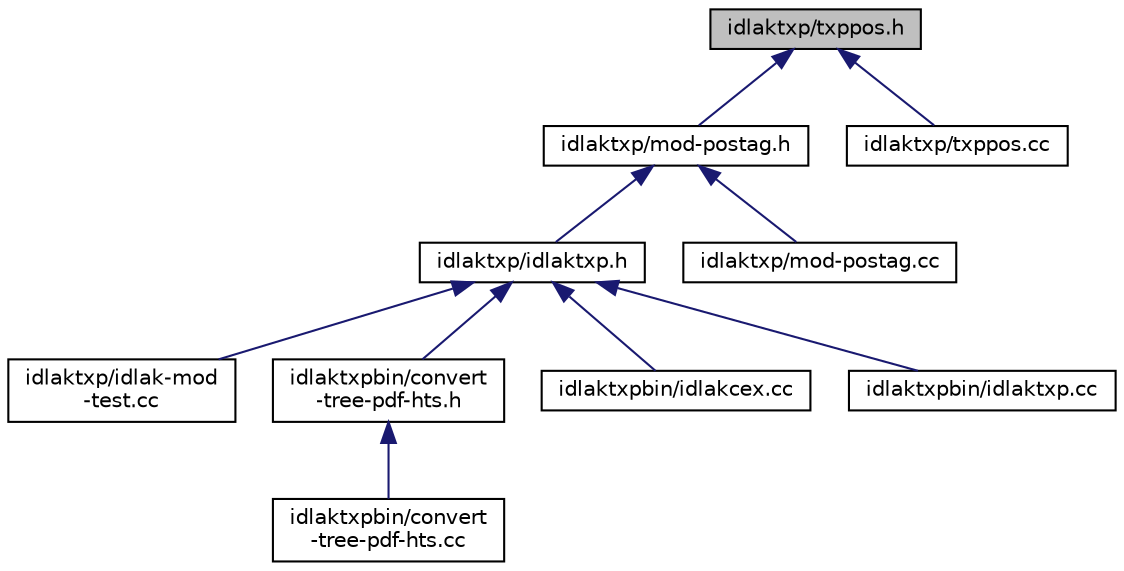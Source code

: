 digraph "idlaktxp/txppos.h"
{
  edge [fontname="Helvetica",fontsize="10",labelfontname="Helvetica",labelfontsize="10"];
  node [fontname="Helvetica",fontsize="10",shape=record];
  Node71 [label="idlaktxp/txppos.h",height=0.2,width=0.4,color="black", fillcolor="grey75", style="filled", fontcolor="black"];
  Node71 -> Node72 [dir="back",color="midnightblue",fontsize="10",style="solid",fontname="Helvetica"];
  Node72 [label="idlaktxp/mod-postag.h",height=0.2,width=0.4,color="black", fillcolor="white", style="filled",URL="$mod-postag_8h.html"];
  Node72 -> Node73 [dir="back",color="midnightblue",fontsize="10",style="solid",fontname="Helvetica"];
  Node73 [label="idlaktxp/idlaktxp.h",height=0.2,width=0.4,color="black", fillcolor="white", style="filled",URL="$idlaktxp_8h.html"];
  Node73 -> Node74 [dir="back",color="midnightblue",fontsize="10",style="solid",fontname="Helvetica"];
  Node74 [label="idlaktxp/idlak-mod\l-test.cc",height=0.2,width=0.4,color="black", fillcolor="white", style="filled",URL="$idlak-mod-test_8cc.html"];
  Node73 -> Node75 [dir="back",color="midnightblue",fontsize="10",style="solid",fontname="Helvetica"];
  Node75 [label="idlaktxpbin/convert\l-tree-pdf-hts.h",height=0.2,width=0.4,color="black", fillcolor="white", style="filled",URL="$convert-tree-pdf-hts_8h.html"];
  Node75 -> Node76 [dir="back",color="midnightblue",fontsize="10",style="solid",fontname="Helvetica"];
  Node76 [label="idlaktxpbin/convert\l-tree-pdf-hts.cc",height=0.2,width=0.4,color="black", fillcolor="white", style="filled",URL="$convert-tree-pdf-hts_8cc.html"];
  Node73 -> Node77 [dir="back",color="midnightblue",fontsize="10",style="solid",fontname="Helvetica"];
  Node77 [label="idlaktxpbin/idlakcex.cc",height=0.2,width=0.4,color="black", fillcolor="white", style="filled",URL="$idlakcex_8cc.html"];
  Node73 -> Node78 [dir="back",color="midnightblue",fontsize="10",style="solid",fontname="Helvetica"];
  Node78 [label="idlaktxpbin/idlaktxp.cc",height=0.2,width=0.4,color="black", fillcolor="white", style="filled",URL="$idlaktxp_8cc.html"];
  Node72 -> Node79 [dir="back",color="midnightblue",fontsize="10",style="solid",fontname="Helvetica"];
  Node79 [label="idlaktxp/mod-postag.cc",height=0.2,width=0.4,color="black", fillcolor="white", style="filled",URL="$mod-postag_8cc.html"];
  Node71 -> Node80 [dir="back",color="midnightblue",fontsize="10",style="solid",fontname="Helvetica"];
  Node80 [label="idlaktxp/txppos.cc",height=0.2,width=0.4,color="black", fillcolor="white", style="filled",URL="$txppos_8cc.html"];
}
